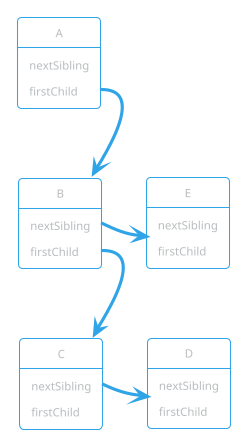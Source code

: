 @startuml
!theme cerulean-outline
object A {
  nextSibling
  firstChild
}
object B {
  nextSibling
  firstChild
}
object C {
  nextSibling
  firstChild
}
object D {
  nextSibling
  firstChild
}
object E {
  nextSibling
  firstChild
}
A::firstChild --> B
B::firstChild --> C
B::nextSibling -r-> E
C::nextSibling -r-> D
@enduml
